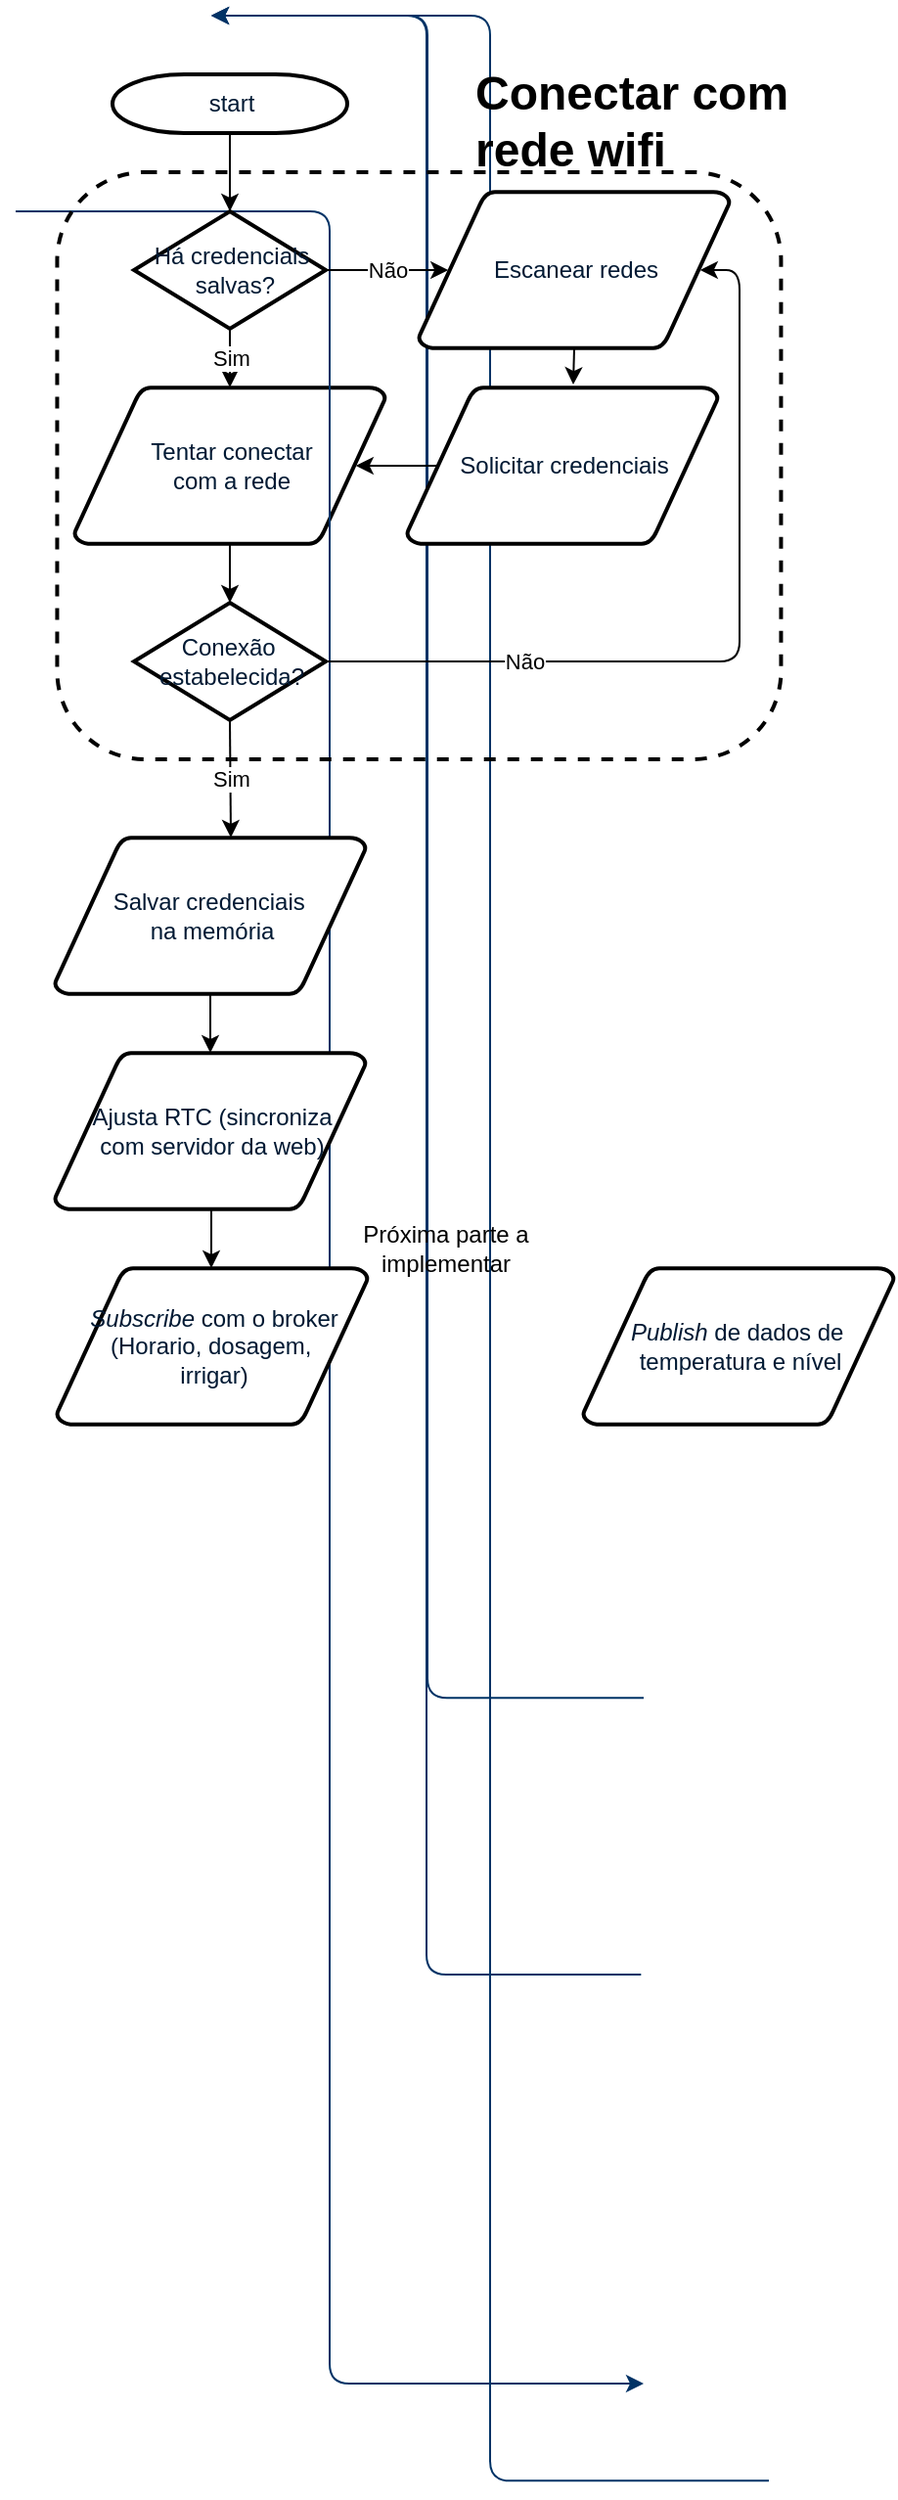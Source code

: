 <mxfile version="11.0.7" type="device"><diagram id="6a731a19-8d31-9384-78a2-239565b7b9f0" name="Page-1"><mxGraphModel dx="449" dy="752" grid="1" gridSize="10" guides="1" tooltips="1" connect="1" arrows="1" fold="1" page="1" pageScale="1" pageWidth="1169" pageHeight="827" background="#ffffff" math="0" shadow="0"><root><mxCell id="0"/><mxCell id="1" parent="0"/><mxCell id="Wibkl47HKfS53lBfrgwU-56" style="edgeStyle=orthogonalEdgeStyle;rounded=0;orthogonalLoop=1;jettySize=auto;html=1;exitX=0.5;exitY=1;exitDx=0;exitDy=0;exitPerimeter=0;entryX=0.5;entryY=0;entryDx=0;entryDy=0;entryPerimeter=0;" edge="1" parent="1" source="2" target="Wibkl47HKfS53lBfrgwU-55"><mxGeometry relative="1" as="geometry"/></mxCell><mxCell id="2" value="start" style="shape=mxgraph.flowchart.terminator;fillColor=#FFFFFF;strokeColor=#000000;strokeWidth=2;gradientColor=none;gradientDirection=north;fontColor=#001933;fontStyle=0;html=1;" parent="1" vertex="1"><mxGeometry x="49.5" y="30" width="120" height="30" as="geometry"/></mxCell><mxCell id="Wibkl47HKfS53lBfrgwU-62" style="edgeStyle=elbowEdgeStyle;rounded=1;orthogonalLoop=1;jettySize=auto;html=1;exitX=0.5;exitY=1;exitDx=0;exitDy=0;exitPerimeter=0;entryX=0.5;entryY=0;entryDx=0;entryDy=0;entryPerimeter=0;" edge="1" parent="1" source="3" target="Wibkl47HKfS53lBfrgwU-61"><mxGeometry relative="1" as="geometry"/></mxCell><mxCell id="3" value="Tentar conectar &lt;br&gt;com a rede" style="shape=mxgraph.flowchart.data;fillColor=#FFFFFF;strokeColor=#000000;strokeWidth=2;gradientColor=none;gradientDirection=north;fontColor=#001933;fontStyle=0;html=1;" parent="1" vertex="1"><mxGeometry x="30" y="190" width="159" height="80" as="geometry"/></mxCell><mxCell id="23" value="" style="edgeStyle=elbowEdgeStyle;elbow=horizontal;exitX=0.5;exitY=1;exitPerimeter=0;fontColor=#001933;fontStyle=1;strokeColor=#003366;strokeWidth=1;html=1;" parent="1" target="22" edge="1"><mxGeometry width="100" height="100" as="geometry"><mxPoint x="321" y="859.667" as="sourcePoint"/><mxPoint x="100" as="targetPoint"/></mxGeometry></mxCell><mxCell id="25" value="" style="edgeStyle=elbowEdgeStyle;elbow=horizontal;exitX=0.5;exitY=0.9;exitPerimeter=0;fontColor=#001933;fontStyle=1;strokeColor=#003366;strokeWidth=1;html=1;" parent="1" target="24" edge="1"><mxGeometry width="100" height="100" as="geometry"><mxPoint x="319.667" y="1001" as="sourcePoint"/><mxPoint x="100" as="targetPoint"/></mxGeometry></mxCell><mxCell id="30" value="" style="edgeStyle=elbowEdgeStyle;elbow=horizontal;exitX=0.5;exitY=1;exitPerimeter=0;fontColor=#001933;fontStyle=1;strokeColor=#003366;strokeWidth=1;html=1;" parent="1" source="24" edge="1"><mxGeometry width="100" height="100" as="geometry"><mxPoint y="100" as="sourcePoint"/><mxPoint x="321" y="1210" as="targetPoint"/></mxGeometry></mxCell><mxCell id="31" value="" style="edgeStyle=elbowEdgeStyle;elbow=horizontal;exitX=1;exitY=0.5;exitPerimeter=0;entryX=0;entryY=0.5;entryPerimeter=0;fontColor=#001933;fontStyle=1;strokeColor=#003366;strokeWidth=1;html=1;" parent="1" target="29" edge="1"><mxGeometry width="100" height="100" as="geometry"><mxPoint x="385" y="1259.667" as="sourcePoint"/><mxPoint x="100" as="targetPoint"/></mxGeometry></mxCell><mxCell id="Wibkl47HKfS53lBfrgwU-57" value="Sim" style="edgeStyle=orthogonalEdgeStyle;rounded=0;orthogonalLoop=1;jettySize=auto;html=1;exitX=0.5;exitY=1;exitDx=0;exitDy=0;exitPerimeter=0;entryX=0.5;entryY=0;entryDx=0;entryDy=0;entryPerimeter=0;" edge="1" parent="1" source="Wibkl47HKfS53lBfrgwU-55" target="3"><mxGeometry relative="1" as="geometry"/></mxCell><mxCell id="Wibkl47HKfS53lBfrgwU-60" value="Não" style="edgeStyle=elbowEdgeStyle;rounded=1;orthogonalLoop=1;jettySize=auto;html=1;exitX=1;exitY=0.5;exitDx=0;exitDy=0;exitPerimeter=0;entryX=0.095;entryY=0.5;entryDx=0;entryDy=0;entryPerimeter=0;" edge="1" parent="1" source="Wibkl47HKfS53lBfrgwU-55" target="Wibkl47HKfS53lBfrgwU-58"><mxGeometry relative="1" as="geometry"/></mxCell><mxCell id="Wibkl47HKfS53lBfrgwU-55" value="&lt;font style=&quot;font-size: 12px&quot;&gt;Há credenciais&lt;br&gt;&amp;nbsp;salvas?&lt;/font&gt;" style="shape=mxgraph.flowchart.decision;fillColor=#FFFFFF;strokeColor=#000000;strokeWidth=2;gradientColor=none;gradientDirection=north;fontColor=#001933;fontStyle=0;html=1;" vertex="1" parent="1"><mxGeometry x="60.5" y="100" width="98" height="60" as="geometry"/></mxCell><mxCell id="Wibkl47HKfS53lBfrgwU-64" style="edgeStyle=elbowEdgeStyle;rounded=1;orthogonalLoop=1;jettySize=auto;html=1;exitX=0.5;exitY=1;exitDx=0;exitDy=0;exitPerimeter=0;entryX=0.53;entryY=-0.018;entryDx=0;entryDy=0;entryPerimeter=0;" edge="1" parent="1" source="Wibkl47HKfS53lBfrgwU-58" target="Wibkl47HKfS53lBfrgwU-63"><mxGeometry relative="1" as="geometry"/></mxCell><mxCell id="Wibkl47HKfS53lBfrgwU-58" value="Escanear redes" style="shape=mxgraph.flowchart.data;fillColor=#FFFFFF;strokeColor=#000000;strokeWidth=2;gradientColor=none;gradientDirection=north;fontColor=#001933;fontStyle=0;html=1;" vertex="1" parent="1"><mxGeometry x="206" y="90" width="159" height="80" as="geometry"/></mxCell><mxCell id="Wibkl47HKfS53lBfrgwU-66" value="Não" style="edgeStyle=elbowEdgeStyle;rounded=1;orthogonalLoop=1;jettySize=auto;html=1;exitX=1;exitY=0.5;exitDx=0;exitDy=0;exitPerimeter=0;entryX=0.905;entryY=0.5;entryDx=0;entryDy=0;entryPerimeter=0;" edge="1" parent="1" source="Wibkl47HKfS53lBfrgwU-61" target="Wibkl47HKfS53lBfrgwU-58"><mxGeometry x="-0.529" relative="1" as="geometry"><Array as="points"><mxPoint x="370" y="200"/></Array><mxPoint as="offset"/></mxGeometry></mxCell><mxCell id="Wibkl47HKfS53lBfrgwU-70" value="Sim" style="edgeStyle=elbowEdgeStyle;rounded=1;orthogonalLoop=1;jettySize=auto;html=1;exitX=0.5;exitY=1;exitDx=0;exitDy=0;exitPerimeter=0;" edge="1" parent="1" source="Wibkl47HKfS53lBfrgwU-61"><mxGeometry relative="1" as="geometry"><mxPoint x="110" y="420" as="targetPoint"/><Array as="points"><mxPoint x="110" y="420"/><mxPoint x="110" y="420"/><mxPoint x="110" y="420"/></Array></mxGeometry></mxCell><mxCell id="Wibkl47HKfS53lBfrgwU-61" value="Conexão&amp;nbsp;&lt;br&gt;estabelecida?" style="shape=mxgraph.flowchart.decision;fillColor=#FFFFFF;strokeColor=#000000;strokeWidth=2;gradientColor=none;gradientDirection=north;fontColor=#001933;fontStyle=0;html=1;" vertex="1" parent="1"><mxGeometry x="60.5" y="300" width="98" height="60" as="geometry"/></mxCell><mxCell id="Wibkl47HKfS53lBfrgwU-65" style="edgeStyle=elbowEdgeStyle;rounded=1;orthogonalLoop=1;jettySize=auto;html=1;exitX=0.095;exitY=0.5;exitDx=0;exitDy=0;exitPerimeter=0;entryX=0.905;entryY=0.5;entryDx=0;entryDy=0;entryPerimeter=0;" edge="1" parent="1" source="Wibkl47HKfS53lBfrgwU-63" target="3"><mxGeometry relative="1" as="geometry"/></mxCell><mxCell id="Wibkl47HKfS53lBfrgwU-63" value="Solicitar credenciais" style="shape=mxgraph.flowchart.data;fillColor=#FFFFFF;strokeColor=#000000;strokeWidth=2;gradientColor=none;gradientDirection=north;fontColor=#001933;fontStyle=0;html=1;" vertex="1" parent="1"><mxGeometry x="200" y="190" width="159" height="80" as="geometry"/></mxCell><mxCell id="Wibkl47HKfS53lBfrgwU-67" value="" style="rounded=1;whiteSpace=wrap;html=1;gradientColor=none;fillColor=none;dashed=1;strokeWidth=2;" vertex="1" parent="1"><mxGeometry x="21.222" y="80" width="370" height="300" as="geometry"/></mxCell><mxCell id="Wibkl47HKfS53lBfrgwU-68" value="&lt;h1&gt;Conectar com rede wifi&lt;/h1&gt;" style="text;html=1;strokeColor=none;fillColor=none;spacing=5;spacingTop=-20;whiteSpace=wrap;overflow=hidden;rounded=0;dashed=1;" vertex="1" parent="1"><mxGeometry x="230" y="20" width="190" height="120" as="geometry"/></mxCell><mxCell id="Wibkl47HKfS53lBfrgwU-72" style="edgeStyle=elbowEdgeStyle;rounded=1;orthogonalLoop=1;jettySize=auto;html=1;exitX=0.5;exitY=1;exitDx=0;exitDy=0;exitPerimeter=0;entryX=0.5;entryY=0;entryDx=0;entryDy=0;entryPerimeter=0;" edge="1" parent="1" source="Wibkl47HKfS53lBfrgwU-69" target="Wibkl47HKfS53lBfrgwU-71"><mxGeometry relative="1" as="geometry"/></mxCell><mxCell id="Wibkl47HKfS53lBfrgwU-69" value="Salvar credenciais&amp;nbsp;&lt;br&gt;na memória" style="shape=mxgraph.flowchart.data;fillColor=#FFFFFF;strokeColor=#000000;strokeWidth=2;gradientColor=none;gradientDirection=north;fontColor=#001933;fontStyle=0;html=1;" vertex="1" parent="1"><mxGeometry x="20" y="420" width="159" height="80" as="geometry"/></mxCell><mxCell id="Wibkl47HKfS53lBfrgwU-74" value="" style="edgeStyle=elbowEdgeStyle;rounded=1;orthogonalLoop=1;jettySize=auto;html=1;" edge="1" parent="1" source="Wibkl47HKfS53lBfrgwU-71" target="Wibkl47HKfS53lBfrgwU-73"><mxGeometry relative="1" as="geometry"/></mxCell><mxCell id="Wibkl47HKfS53lBfrgwU-71" value="Ajusta RTC (sincroniza&lt;br&gt;com servidor da web)" style="shape=mxgraph.flowchart.data;fillColor=#FFFFFF;strokeColor=#000000;strokeWidth=2;gradientColor=none;gradientDirection=north;fontColor=#001933;fontStyle=0;html=1;" vertex="1" parent="1"><mxGeometry x="20" y="530" width="159" height="80" as="geometry"/></mxCell><mxCell id="Wibkl47HKfS53lBfrgwU-73" value="&lt;i&gt;Subscribe &lt;/i&gt;com o broker&lt;br&gt;(Horario, dosagem,&amp;nbsp;&lt;br&gt;irrigar)" style="shape=mxgraph.flowchart.data;fillColor=#FFFFFF;strokeColor=#000000;strokeWidth=2;gradientColor=none;gradientDirection=north;fontColor=#001933;fontStyle=0;html=1;" vertex="1" parent="1"><mxGeometry x="21" y="640" width="159" height="80" as="geometry"/></mxCell><mxCell id="Wibkl47HKfS53lBfrgwU-76" value="Próxima parte a implementar" style="text;html=1;strokeColor=none;fillColor=none;align=center;verticalAlign=middle;whiteSpace=wrap;rounded=0;dashed=1;" vertex="1" parent="1"><mxGeometry x="150" y="620" width="140" height="20" as="geometry"/></mxCell><mxCell id="Wibkl47HKfS53lBfrgwU-77" value="&lt;i&gt;Publish &lt;/i&gt;de dados de&amp;nbsp;&lt;br&gt;temperatura e nível" style="shape=mxgraph.flowchart.data;fillColor=#FFFFFF;strokeColor=#000000;strokeWidth=2;gradientColor=none;gradientDirection=north;fontColor=#001933;fontStyle=0;html=1;" vertex="1" parent="1"><mxGeometry x="290" y="640" width="159" height="80" as="geometry"/></mxCell></root></mxGraphModel></diagram></mxfile>